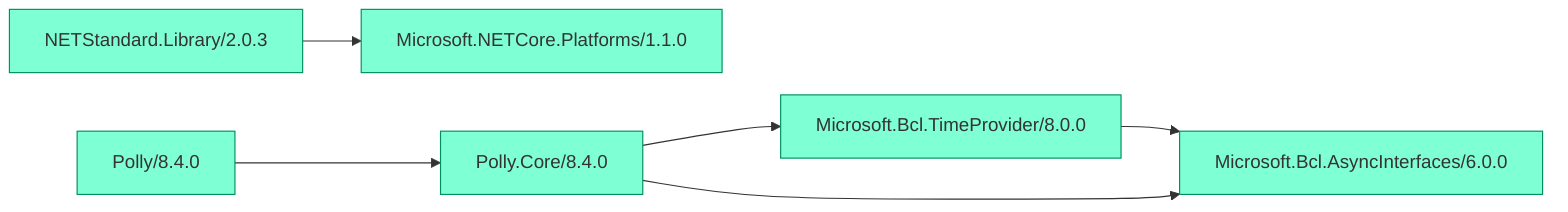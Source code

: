 ﻿%% Generated by https://github.com/0xced/Chisel

graph LR

classDef default fill:aquamarine,stroke:#009061,color:#333333

Microsoft.Bcl.TimeProvider/8.0.0 --> Microsoft.Bcl.AsyncInterfaces/6.0.0
NETStandard.Library/2.0.3 --> Microsoft.NETCore.Platforms/1.1.0
Polly/8.4.0 --> Polly.Core/8.4.0
Polly.Core/8.4.0 --> Microsoft.Bcl.AsyncInterfaces/6.0.0
Polly.Core/8.4.0 --> Microsoft.Bcl.TimeProvider/8.0.0

class Microsoft.Bcl.AsyncInterfaces/6.0.0 default
class Microsoft.Bcl.TimeProvider/8.0.0 default
class Microsoft.NETCore.Platforms/1.1.0 default
class NETStandard.Library/2.0.3 default
class Polly/8.4.0 default
class Polly.Core/8.4.0 default